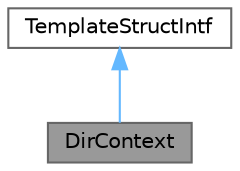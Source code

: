 digraph "DirContext"
{
 // INTERACTIVE_SVG=YES
 // LATEX_PDF_SIZE
  bgcolor="transparent";
  edge [fontname=Helvetica,fontsize=10,labelfontname=Helvetica,labelfontsize=10];
  node [fontname=Helvetica,fontsize=10,shape=box,height=0.2,width=0.4];
  Node1 [label="DirContext",height=0.2,width=0.4,color="gray40", fillcolor="grey60", style="filled", fontcolor="black",tooltip=" "];
  Node2 -> Node1 [dir="back",color="steelblue1",style="solid"];
  Node2 [label="TemplateStructIntf",height=0.2,width=0.4,color="gray40", fillcolor="white", style="filled",URL="$d9/de8/class_template_struct_intf.html",tooltip="Abstract interface for a context value of type struct."];
}
